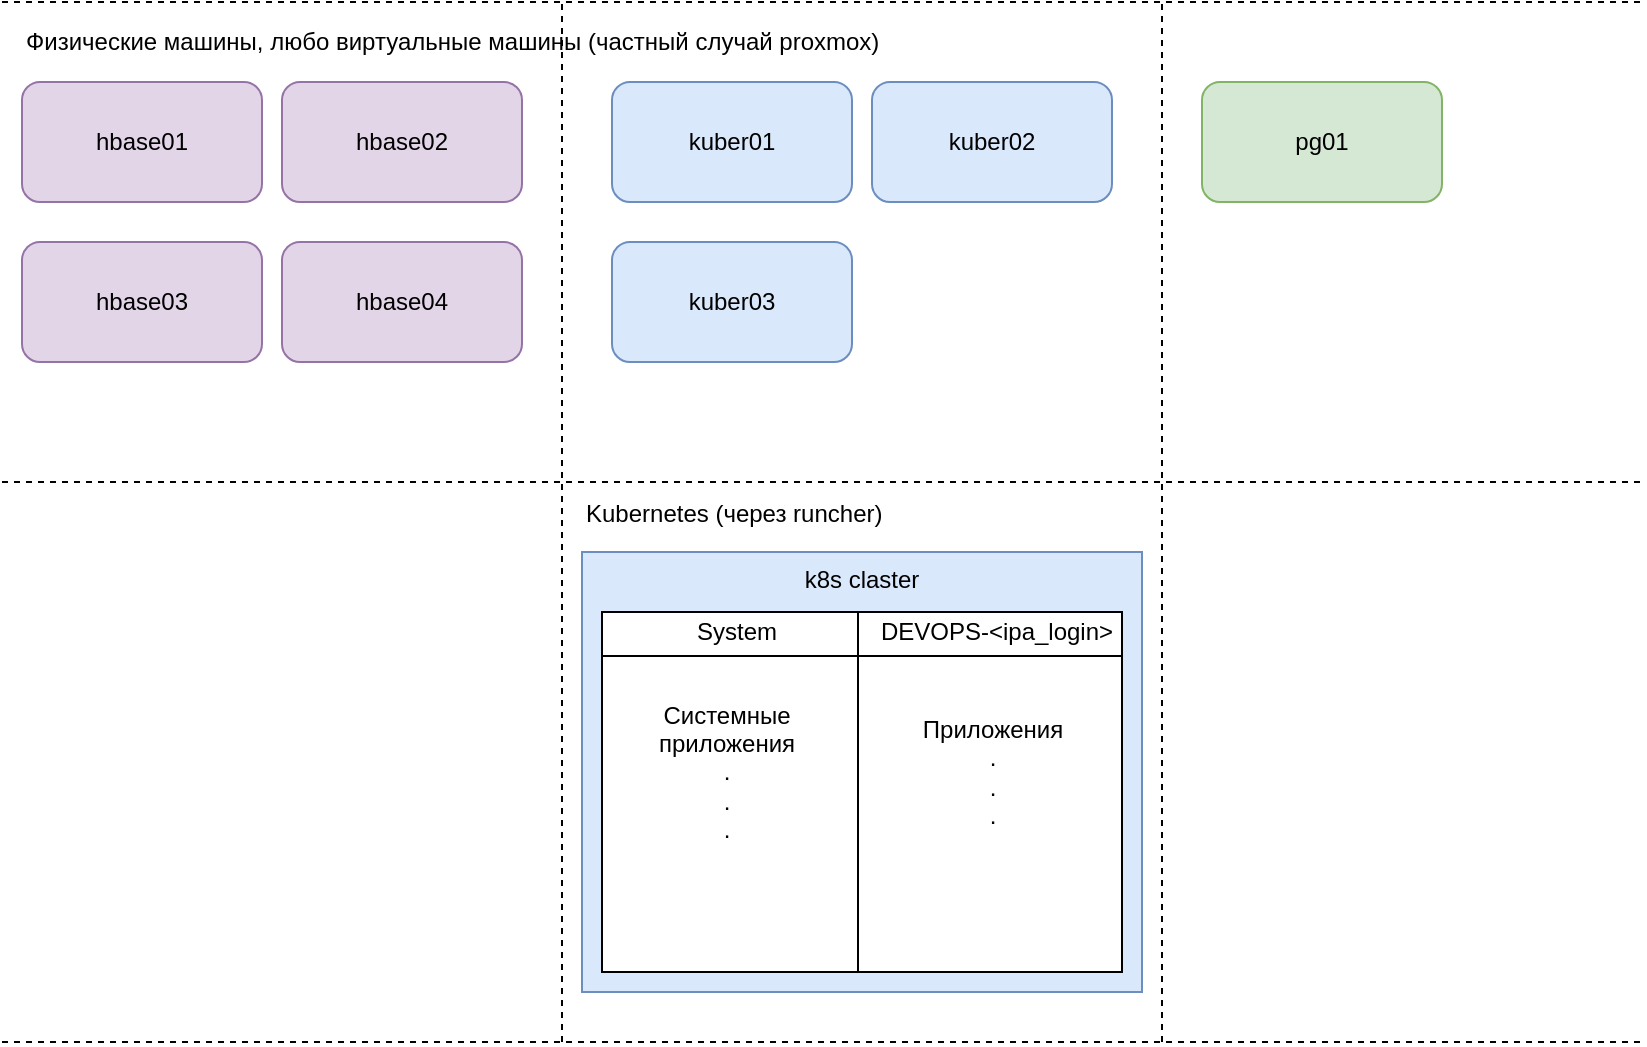 <mxfile version="12.9.9" type="github">
  <diagram id="cQsCObvcCTZSIr7sii6F" name="Page-1">
    <mxGraphModel dx="1283" dy="957" grid="1" gridSize="10" guides="1" tooltips="1" connect="1" arrows="1" fold="1" page="1" pageScale="1" pageWidth="827" pageHeight="1169" math="0" shadow="0">
      <root>
        <mxCell id="0" />
        <mxCell id="1" parent="0" />
        <mxCell id="9EY23KbuOXxdsdeV2lle-1" value="" style="endArrow=none;dashed=1;html=1;" parent="1" edge="1">
          <mxGeometry width="50" height="50" relative="1" as="geometry">
            <mxPoint y="200" as="sourcePoint" />
            <mxPoint x="820" y="200" as="targetPoint" />
          </mxGeometry>
        </mxCell>
        <mxCell id="9EY23KbuOXxdsdeV2lle-2" value="" style="endArrow=none;dashed=1;html=1;" parent="1" edge="1">
          <mxGeometry width="50" height="50" relative="1" as="geometry">
            <mxPoint y="440" as="sourcePoint" />
            <mxPoint x="820" y="440" as="targetPoint" />
          </mxGeometry>
        </mxCell>
        <mxCell id="9EY23KbuOXxdsdeV2lle-3" value="hbase01" style="rounded=1;whiteSpace=wrap;html=1;fillColor=#e1d5e7;strokeColor=#9673a6;" parent="1" vertex="1">
          <mxGeometry x="10" y="240" width="120" height="60" as="geometry" />
        </mxCell>
        <mxCell id="9EY23KbuOXxdsdeV2lle-4" value="&lt;div&gt;&lt;br&gt;&lt;span style=&quot;color: rgb(0, 0, 0); font-family: helvetica; font-size: 12px; font-style: normal; font-weight: 400; letter-spacing: normal; text-align: center; text-indent: 0px; text-transform: none; word-spacing: 0px; float: none; display: inline;&quot;&gt;hbase02&lt;/span&gt;&lt;br&gt;&lt;br&gt;&lt;/div&gt;" style="rounded=1;whiteSpace=wrap;html=1;fillColor=#e1d5e7;strokeColor=#9673a6;labelBackgroundColor=none;" parent="1" vertex="1">
          <mxGeometry x="140" y="240" width="120" height="60" as="geometry" />
        </mxCell>
        <mxCell id="9EY23KbuOXxdsdeV2lle-5" value="&lt;span style=&quot;font-family: &amp;#34;helvetica&amp;#34;&quot;&gt;hbase03&lt;/span&gt;" style="rounded=1;whiteSpace=wrap;html=1;fillColor=#e1d5e7;strokeColor=#9673a6;" parent="1" vertex="1">
          <mxGeometry x="10" y="320" width="120" height="60" as="geometry" />
        </mxCell>
        <mxCell id="9EY23KbuOXxdsdeV2lle-6" value="&lt;span style=&quot;font-family: &amp;#34;helvetica&amp;#34;&quot;&gt;hbase04&lt;/span&gt;" style="rounded=1;whiteSpace=wrap;html=1;fillColor=#e1d5e7;strokeColor=#9673a6;" parent="1" vertex="1">
          <mxGeometry x="140" y="320" width="120" height="60" as="geometry" />
        </mxCell>
        <mxCell id="9EY23KbuOXxdsdeV2lle-7" value="kuber01" style="rounded=1;whiteSpace=wrap;html=1;fillColor=#dae8fc;strokeColor=#6c8ebf;" parent="1" vertex="1">
          <mxGeometry x="305" y="240" width="120" height="60" as="geometry" />
        </mxCell>
        <mxCell id="9EY23KbuOXxdsdeV2lle-8" value="&lt;div&gt;kuber02&lt;br&gt;&lt;/div&gt;" style="rounded=1;whiteSpace=wrap;html=1;fillColor=#dae8fc;strokeColor=#6c8ebf;" parent="1" vertex="1">
          <mxGeometry x="435" y="240" width="120" height="60" as="geometry" />
        </mxCell>
        <mxCell id="9EY23KbuOXxdsdeV2lle-9" value="kuber03" style="rounded=1;whiteSpace=wrap;html=1;fillColor=#dae8fc;strokeColor=#6c8ebf;" parent="1" vertex="1">
          <mxGeometry x="305" y="320" width="120" height="60" as="geometry" />
        </mxCell>
        <mxCell id="9EY23KbuOXxdsdeV2lle-11" value="pg01" style="rounded=1;whiteSpace=wrap;html=1;fillColor=#d5e8d4;strokeColor=#82b366;" parent="1" vertex="1">
          <mxGeometry x="600" y="240" width="120" height="60" as="geometry" />
        </mxCell>
        <mxCell id="9EY23KbuOXxdsdeV2lle-13" value="" style="endArrow=none;dashed=1;html=1;" parent="1" edge="1">
          <mxGeometry width="50" height="50" relative="1" as="geometry">
            <mxPoint x="280" y="720" as="sourcePoint" />
            <mxPoint x="280" y="200" as="targetPoint" />
          </mxGeometry>
        </mxCell>
        <mxCell id="9EY23KbuOXxdsdeV2lle-14" value="" style="endArrow=none;dashed=1;html=1;" parent="1" edge="1">
          <mxGeometry width="50" height="50" relative="1" as="geometry">
            <mxPoint x="580" y="720" as="sourcePoint" />
            <mxPoint x="580" y="200" as="targetPoint" />
          </mxGeometry>
        </mxCell>
        <mxCell id="9EY23KbuOXxdsdeV2lle-15" value="Физические машины, любо виртуальные машины (частный случай proxmox)" style="text;html=1;strokeColor=none;fillColor=none;align=left;verticalAlign=middle;whiteSpace=wrap;rounded=0;" parent="1" vertex="1">
          <mxGeometry x="10" y="210" width="770" height="20" as="geometry" />
        </mxCell>
        <mxCell id="9EY23KbuOXxdsdeV2lle-17" value="k8s claster" style="rounded=0;whiteSpace=wrap;html=1;align=center;verticalAlign=top;fillColor=#dae8fc;strokeColor=#6c8ebf;" parent="1" vertex="1">
          <mxGeometry x="290" y="475" width="280" height="220" as="geometry" />
        </mxCell>
        <mxCell id="9EY23KbuOXxdsdeV2lle-18" value="" style="shape=internalStorage;whiteSpace=wrap;html=1;backgroundOutline=1;align=left;dx=128;dy=22;" parent="1" vertex="1">
          <mxGeometry x="300" y="505" width="260" height="180" as="geometry" />
        </mxCell>
        <mxCell id="9EY23KbuOXxdsdeV2lle-19" value="System" style="text;html=1;strokeColor=none;fillColor=none;align=center;verticalAlign=middle;whiteSpace=wrap;rounded=0;" parent="1" vertex="1">
          <mxGeometry x="305" y="505" width="125" height="20" as="geometry" />
        </mxCell>
        <mxCell id="9EY23KbuOXxdsdeV2lle-20" value="DEVOPS-&amp;lt;ipa_login&amp;gt;" style="text;html=1;strokeColor=none;fillColor=none;align=center;verticalAlign=middle;whiteSpace=wrap;rounded=0;" parent="1" vertex="1">
          <mxGeometry x="435" y="505" width="125" height="20" as="geometry" />
        </mxCell>
        <mxCell id="9EY23KbuOXxdsdeV2lle-22" value="Системные приложения&lt;br&gt;.&lt;br&gt;.&lt;br&gt;&lt;div&gt;&lt;span&gt;.&lt;/span&gt;&lt;/div&gt;" style="text;html=1;strokeColor=none;fillColor=none;align=center;verticalAlign=middle;whiteSpace=wrap;rounded=0;" parent="1" vertex="1">
          <mxGeometry x="305" y="545" width="115" height="80" as="geometry" />
        </mxCell>
        <mxCell id="9EY23KbuOXxdsdeV2lle-23" value="Приложения&lt;br&gt;.&lt;br&gt;.&lt;br&gt;&lt;div&gt;&lt;span&gt;.&lt;/span&gt;&lt;/div&gt;" style="text;html=1;strokeColor=none;fillColor=none;align=center;verticalAlign=middle;whiteSpace=wrap;rounded=0;" parent="1" vertex="1">
          <mxGeometry x="437.5" y="545" width="115" height="80" as="geometry" />
        </mxCell>
        <mxCell id="BqMpfHAsSUKULL0gAlYH-1" value="&lt;span style=&quot;text-align: center&quot;&gt;Kubernetes (через runcher)&lt;/span&gt;" style="text;html=1;strokeColor=none;fillColor=none;align=left;verticalAlign=middle;whiteSpace=wrap;rounded=0;" vertex="1" parent="1">
          <mxGeometry x="290" y="446" width="280" height="20" as="geometry" />
        </mxCell>
        <mxCell id="BqMpfHAsSUKULL0gAlYH-3" value="" style="endArrow=none;dashed=1;html=1;" edge="1" parent="1">
          <mxGeometry width="50" height="50" relative="1" as="geometry">
            <mxPoint y="720" as="sourcePoint" />
            <mxPoint x="820" y="720" as="targetPoint" />
          </mxGeometry>
        </mxCell>
      </root>
    </mxGraphModel>
  </diagram>
</mxfile>
